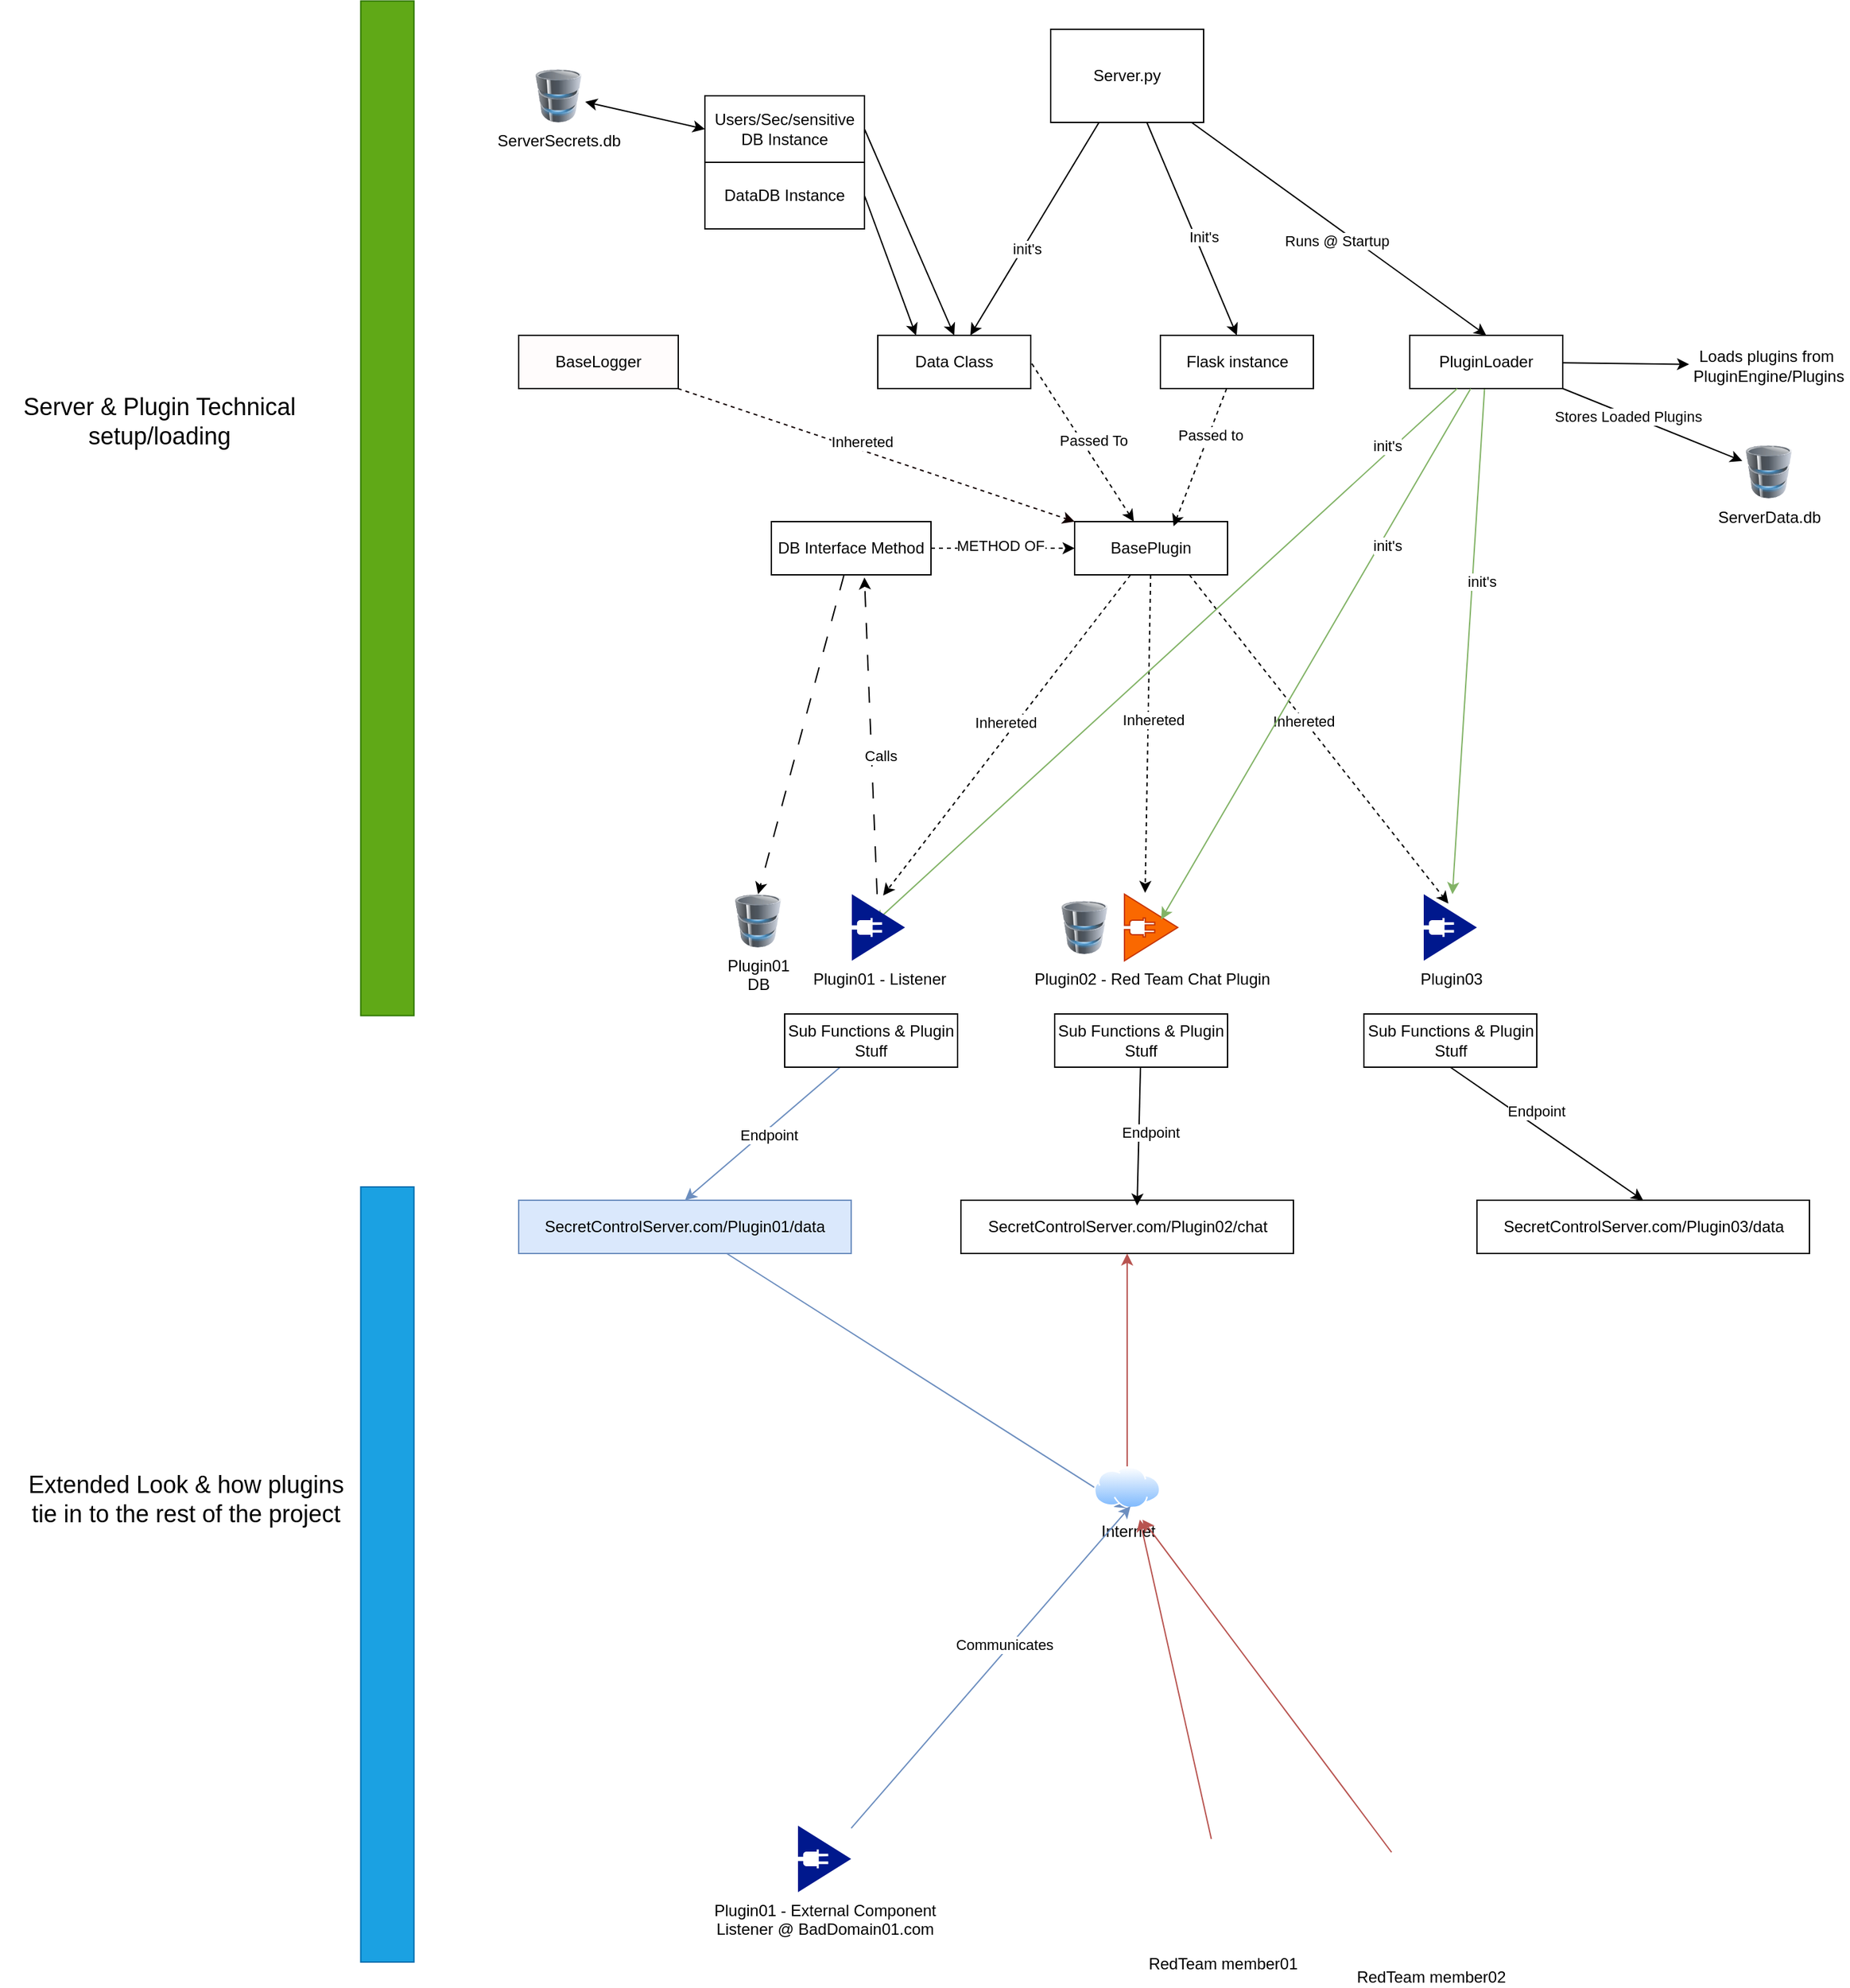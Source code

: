 <mxfile version="22.0.0" type="device">
  <diagram name="Page-1" id="olCBzryS_kYfZVr9c0KA">
    <mxGraphModel dx="1999" dy="2151" grid="1" gridSize="10" guides="1" tooltips="1" connect="1" arrows="1" fold="1" page="1" pageScale="1" pageWidth="850" pageHeight="1100" math="0" shadow="0">
      <root>
        <mxCell id="0" />
        <mxCell id="1" parent="0" />
        <mxCell id="hdgHxHH95V__kCnSBClU-19" style="rounded=0;orthogonalLoop=1;jettySize=auto;html=1;" parent="1" source="hdgHxHH95V__kCnSBClU-1" target="hdgHxHH95V__kCnSBClU-5" edge="1">
          <mxGeometry relative="1" as="geometry" />
        </mxCell>
        <mxCell id="hdgHxHH95V__kCnSBClU-21" value="init&#39;s" style="edgeLabel;html=1;align=center;verticalAlign=middle;resizable=0;points=[];" parent="hdgHxHH95V__kCnSBClU-19" vertex="1" connectable="0">
          <mxGeometry x="0.179" y="2" relative="1" as="geometry">
            <mxPoint x="1" as="offset" />
          </mxGeometry>
        </mxCell>
        <mxCell id="hdgHxHH95V__kCnSBClU-24" style="rounded=0;orthogonalLoop=1;jettySize=auto;html=1;entryX=0.5;entryY=0;entryDx=0;entryDy=0;" parent="1" source="hdgHxHH95V__kCnSBClU-1" target="hdgHxHH95V__kCnSBClU-22" edge="1">
          <mxGeometry relative="1" as="geometry" />
        </mxCell>
        <mxCell id="hdgHxHH95V__kCnSBClU-25" value="Init&#39;s" style="edgeLabel;html=1;align=center;verticalAlign=middle;resizable=0;points=[];" parent="hdgHxHH95V__kCnSBClU-24" vertex="1" connectable="0">
          <mxGeometry x="0.102" y="6" relative="1" as="geometry">
            <mxPoint as="offset" />
          </mxGeometry>
        </mxCell>
        <mxCell id="hdgHxHH95V__kCnSBClU-33" style="rounded=0;orthogonalLoop=1;jettySize=auto;html=1;entryX=0.5;entryY=0;entryDx=0;entryDy=0;" parent="1" source="hdgHxHH95V__kCnSBClU-1" target="hdgHxHH95V__kCnSBClU-7" edge="1">
          <mxGeometry relative="1" as="geometry" />
        </mxCell>
        <mxCell id="hdgHxHH95V__kCnSBClU-34" value="Runs @ Startup" style="edgeLabel;html=1;align=center;verticalAlign=middle;resizable=0;points=[];" parent="hdgHxHH95V__kCnSBClU-33" vertex="1" connectable="0">
          <mxGeometry x="0.023" y="-8" relative="1" as="geometry">
            <mxPoint as="offset" />
          </mxGeometry>
        </mxCell>
        <mxCell id="hdgHxHH95V__kCnSBClU-1" value="Server.py" style="rounded=0;whiteSpace=wrap;html=1;" parent="1" vertex="1">
          <mxGeometry x="340" y="-110" width="115" height="70" as="geometry" />
        </mxCell>
        <mxCell id="hdgHxHH95V__kCnSBClU-3" value="Plugin02 - Red Team Chat Plugin" style="sketch=0;aspect=fixed;pointerEvents=1;shadow=0;dashed=0;html=1;strokeColor=#C73500;labelPosition=center;verticalLabelPosition=bottom;verticalAlign=top;align=center;fillColor=#fa6800;shape=mxgraph.mscae.enterprise.plug_and_play;fontColor=#000000;" parent="1" vertex="1">
          <mxGeometry x="395.5" y="540" width="40" height="50" as="geometry" />
        </mxCell>
        <mxCell id="hdgHxHH95V__kCnSBClU-4" value="Plugin03" style="sketch=0;aspect=fixed;pointerEvents=1;shadow=0;dashed=0;html=1;strokeColor=none;labelPosition=center;verticalLabelPosition=bottom;verticalAlign=top;align=center;fillColor=#00188D;shape=mxgraph.mscae.enterprise.plug_and_play" parent="1" vertex="1">
          <mxGeometry x="620.5" y="540" width="40" height="50" as="geometry" />
        </mxCell>
        <mxCell id="hdgHxHH95V__kCnSBClU-5" value="Data Class" style="rounded=0;whiteSpace=wrap;html=1;" parent="1" vertex="1">
          <mxGeometry x="210" y="120" width="115" height="40" as="geometry" />
        </mxCell>
        <mxCell id="hdgHxHH95V__kCnSBClU-12" style="rounded=0;orthogonalLoop=1;jettySize=auto;html=1;entryX=1;entryY=0.5;entryDx=0;entryDy=0;dashed=1;endArrow=none;endFill=0;startArrow=classic;startFill=1;" parent="1" source="hdgHxHH95V__kCnSBClU-6" target="hdgHxHH95V__kCnSBClU-5" edge="1">
          <mxGeometry relative="1" as="geometry" />
        </mxCell>
        <mxCell id="hdgHxHH95V__kCnSBClU-20" value="Passed To" style="edgeLabel;html=1;align=center;verticalAlign=middle;resizable=0;points=[];" parent="hdgHxHH95V__kCnSBClU-12" vertex="1" connectable="0">
          <mxGeometry x="-0.038" y="-7" relative="1" as="geometry">
            <mxPoint as="offset" />
          </mxGeometry>
        </mxCell>
        <mxCell id="hdgHxHH95V__kCnSBClU-6" value="BasePlugin" style="rounded=0;whiteSpace=wrap;html=1;" parent="1" vertex="1">
          <mxGeometry x="358" y="260" width="115" height="40" as="geometry" />
        </mxCell>
        <mxCell id="hdgHxHH95V__kCnSBClU-29" style="rounded=0;orthogonalLoop=1;jettySize=auto;html=1;fillColor=#d5e8d4;strokeColor=#82b366;" parent="1" source="hdgHxHH95V__kCnSBClU-7" target="hdgHxHH95V__kCnSBClU-4" edge="1">
          <mxGeometry relative="1" as="geometry" />
        </mxCell>
        <mxCell id="hdgHxHH95V__kCnSBClU-32" value="init&#39;s" style="edgeLabel;html=1;align=center;verticalAlign=middle;resizable=0;points=[];" parent="hdgHxHH95V__kCnSBClU-29" vertex="1" connectable="0">
          <mxGeometry x="-0.242" y="7" relative="1" as="geometry">
            <mxPoint as="offset" />
          </mxGeometry>
        </mxCell>
        <mxCell id="hdgHxHH95V__kCnSBClU-40" style="rounded=0;orthogonalLoop=1;jettySize=auto;html=1;" parent="1" source="hdgHxHH95V__kCnSBClU-7" target="hdgHxHH95V__kCnSBClU-39" edge="1">
          <mxGeometry relative="1" as="geometry" />
        </mxCell>
        <mxCell id="hdgHxHH95V__kCnSBClU-7" value="PluginLoader" style="rounded=0;whiteSpace=wrap;html=1;" parent="1" vertex="1">
          <mxGeometry x="610" y="120" width="115" height="40" as="geometry" />
        </mxCell>
        <mxCell id="hdgHxHH95V__kCnSBClU-13" style="rounded=0;orthogonalLoop=1;jettySize=auto;html=1;entryX=0.588;entryY=0.02;entryDx=0;entryDy=0;entryPerimeter=0;dashed=1;startArrow=none;startFill=0;" parent="1" source="hdgHxHH95V__kCnSBClU-6" target="hdgHxHH95V__kCnSBClU-2" edge="1">
          <mxGeometry relative="1" as="geometry" />
        </mxCell>
        <mxCell id="hdgHxHH95V__kCnSBClU-16" value="Inhereted" style="edgeLabel;html=1;align=center;verticalAlign=middle;resizable=0;points=[];" parent="hdgHxHH95V__kCnSBClU-13" vertex="1" connectable="0">
          <mxGeometry x="-0.045" y="-7" relative="1" as="geometry">
            <mxPoint as="offset" />
          </mxGeometry>
        </mxCell>
        <mxCell id="hdgHxHH95V__kCnSBClU-14" style="rounded=0;orthogonalLoop=1;jettySize=auto;html=1;entryX=0.388;entryY=-0.02;entryDx=0;entryDy=0;entryPerimeter=0;dashed=1;startArrow=none;startFill=0;" parent="1" source="hdgHxHH95V__kCnSBClU-6" target="hdgHxHH95V__kCnSBClU-3" edge="1">
          <mxGeometry relative="1" as="geometry" />
        </mxCell>
        <mxCell id="hdgHxHH95V__kCnSBClU-17" value="Inhereted" style="edgeLabel;html=1;align=center;verticalAlign=middle;resizable=0;points=[];" parent="hdgHxHH95V__kCnSBClU-14" vertex="1" connectable="0">
          <mxGeometry x="-0.09" y="3" relative="1" as="geometry">
            <mxPoint as="offset" />
          </mxGeometry>
        </mxCell>
        <mxCell id="hdgHxHH95V__kCnSBClU-15" style="rounded=0;orthogonalLoop=1;jettySize=auto;html=1;exitX=0.75;exitY=1;exitDx=0;exitDy=0;entryX=0.463;entryY=0.14;entryDx=0;entryDy=0;entryPerimeter=0;dashed=1;startArrow=none;startFill=0;" parent="1" source="hdgHxHH95V__kCnSBClU-6" target="hdgHxHH95V__kCnSBClU-4" edge="1">
          <mxGeometry relative="1" as="geometry" />
        </mxCell>
        <mxCell id="hdgHxHH95V__kCnSBClU-18" value="Inhereted" style="edgeLabel;html=1;align=center;verticalAlign=middle;resizable=0;points=[];" parent="hdgHxHH95V__kCnSBClU-15" vertex="1" connectable="0">
          <mxGeometry x="-0.117" y="-1" relative="1" as="geometry">
            <mxPoint as="offset" />
          </mxGeometry>
        </mxCell>
        <mxCell id="hdgHxHH95V__kCnSBClU-22" value="Flask instance" style="rounded=0;whiteSpace=wrap;html=1;" parent="1" vertex="1">
          <mxGeometry x="422.5" y="120" width="115" height="40" as="geometry" />
        </mxCell>
        <mxCell id="hdgHxHH95V__kCnSBClU-23" style="rounded=0;orthogonalLoop=1;jettySize=auto;html=1;entryX=0.647;entryY=0.088;entryDx=0;entryDy=0;entryPerimeter=0;dashed=1;" parent="1" source="hdgHxHH95V__kCnSBClU-22" target="hdgHxHH95V__kCnSBClU-6" edge="1">
          <mxGeometry relative="1" as="geometry" />
        </mxCell>
        <mxCell id="hdgHxHH95V__kCnSBClU-26" value="Passed to" style="edgeLabel;html=1;align=center;verticalAlign=middle;resizable=0;points=[];" parent="hdgHxHH95V__kCnSBClU-23" vertex="1" connectable="0">
          <mxGeometry x="-0.342" y="1" relative="1" as="geometry">
            <mxPoint as="offset" />
          </mxGeometry>
        </mxCell>
        <mxCell id="hdgHxHH95V__kCnSBClU-27" style="rounded=0;orthogonalLoop=1;jettySize=auto;html=1;entryX=0.438;entryY=0.42;entryDx=0;entryDy=0;entryPerimeter=0;fillColor=#d5e8d4;strokeColor=#82b366;" parent="1" source="hdgHxHH95V__kCnSBClU-7" target="hdgHxHH95V__kCnSBClU-2" edge="1">
          <mxGeometry relative="1" as="geometry" />
        </mxCell>
        <mxCell id="hdgHxHH95V__kCnSBClU-30" value="init&#39;s" style="edgeLabel;html=1;align=center;verticalAlign=middle;resizable=0;points=[];" parent="hdgHxHH95V__kCnSBClU-27" vertex="1" connectable="0">
          <mxGeometry x="-0.771" y="-4" relative="1" as="geometry">
            <mxPoint as="offset" />
          </mxGeometry>
        </mxCell>
        <mxCell id="hdgHxHH95V__kCnSBClU-28" style="rounded=0;orthogonalLoop=1;jettySize=auto;html=1;entryX=0.688;entryY=0.38;entryDx=0;entryDy=0;entryPerimeter=0;fillColor=#d5e8d4;strokeColor=#82b366;" parent="1" source="hdgHxHH95V__kCnSBClU-7" target="hdgHxHH95V__kCnSBClU-3" edge="1">
          <mxGeometry relative="1" as="geometry" />
        </mxCell>
        <mxCell id="hdgHxHH95V__kCnSBClU-31" value="init&#39;s" style="edgeLabel;html=1;align=center;verticalAlign=middle;resizable=0;points=[];" parent="hdgHxHH95V__kCnSBClU-28" vertex="1" connectable="0">
          <mxGeometry x="-0.421" y="5" relative="1" as="geometry">
            <mxPoint as="offset" />
          </mxGeometry>
        </mxCell>
        <mxCell id="ZEp8uU83ZjOSxmy_8YBV-2" style="rounded=0;orthogonalLoop=1;jettySize=auto;html=1;entryX=0.5;entryY=0;entryDx=0;entryDy=0;fillColor=#dae8fc;strokeColor=#6c8ebf;" parent="1" source="hdgHxHH95V__kCnSBClU-35" target="ZEp8uU83ZjOSxmy_8YBV-1" edge="1">
          <mxGeometry relative="1" as="geometry" />
        </mxCell>
        <mxCell id="ZEp8uU83ZjOSxmy_8YBV-19" value="Endpoint" style="edgeLabel;html=1;align=center;verticalAlign=middle;resizable=0;points=[];" parent="ZEp8uU83ZjOSxmy_8YBV-2" vertex="1" connectable="0">
          <mxGeometry x="-0.041" y="4" relative="1" as="geometry">
            <mxPoint x="-1" as="offset" />
          </mxGeometry>
        </mxCell>
        <mxCell id="hdgHxHH95V__kCnSBClU-35" value="Sub Functions &amp;amp; Plugin Stuff" style="rounded=0;whiteSpace=wrap;html=1;" parent="1" vertex="1">
          <mxGeometry x="140" y="630" width="130" height="40" as="geometry" />
        </mxCell>
        <mxCell id="hdgHxHH95V__kCnSBClU-36" value="Sub Functions &amp;amp; Plugin Stuff" style="rounded=0;whiteSpace=wrap;html=1;" parent="1" vertex="1">
          <mxGeometry x="343" y="630" width="130" height="40" as="geometry" />
        </mxCell>
        <mxCell id="ZEp8uU83ZjOSxmy_8YBV-5" style="rounded=0;orthogonalLoop=1;jettySize=auto;html=1;exitX=0.5;exitY=1;exitDx=0;exitDy=0;entryX=0.5;entryY=0;entryDx=0;entryDy=0;" parent="1" source="hdgHxHH95V__kCnSBClU-37" target="ZEp8uU83ZjOSxmy_8YBV-4" edge="1">
          <mxGeometry relative="1" as="geometry" />
        </mxCell>
        <mxCell id="ZEp8uU83ZjOSxmy_8YBV-21" value="Endpoint" style="edgeLabel;html=1;align=center;verticalAlign=middle;resizable=0;points=[];" parent="ZEp8uU83ZjOSxmy_8YBV-5" vertex="1" connectable="0">
          <mxGeometry x="-0.177" y="10" relative="1" as="geometry">
            <mxPoint x="-1" as="offset" />
          </mxGeometry>
        </mxCell>
        <mxCell id="hdgHxHH95V__kCnSBClU-37" value="Sub Functions &amp;amp; Plugin Stuff" style="rounded=0;whiteSpace=wrap;html=1;" parent="1" vertex="1">
          <mxGeometry x="575.5" y="630" width="130" height="40" as="geometry" />
        </mxCell>
        <mxCell id="hdgHxHH95V__kCnSBClU-2" value="Plugin01 - Listener" style="sketch=0;aspect=fixed;pointerEvents=1;shadow=0;dashed=0;html=1;strokeColor=none;labelPosition=center;verticalLabelPosition=bottom;verticalAlign=top;align=center;fillColor=#00188D;shape=mxgraph.mscae.enterprise.plug_and_play" parent="1" vertex="1">
          <mxGeometry x="190.5" y="540" width="40" height="50" as="geometry" />
        </mxCell>
        <mxCell id="hdgHxHH95V__kCnSBClU-39" value="Loads plugins from&amp;nbsp;&lt;br&gt;PluginEngine/Plugins" style="text;html=1;strokeColor=none;fillColor=none;align=center;verticalAlign=middle;whiteSpace=wrap;rounded=0;" parent="1" vertex="1">
          <mxGeometry x="820" y="127.5" width="120" height="30" as="geometry" />
        </mxCell>
        <mxCell id="ZEp8uU83ZjOSxmy_8YBV-8" style="rounded=0;orthogonalLoop=1;jettySize=auto;html=1;entryX=0.5;entryY=1;entryDx=0;entryDy=0;fillColor=#dae8fc;strokeColor=#6c8ebf;" parent="1" source="ZEp8uU83ZjOSxmy_8YBV-1" target="ZEp8uU83ZjOSxmy_8YBV-7" edge="1">
          <mxGeometry relative="1" as="geometry" />
        </mxCell>
        <mxCell id="ZEp8uU83ZjOSxmy_8YBV-1" value="SecretControlServer.com/Plugin01/data" style="rounded=0;whiteSpace=wrap;html=1;fillColor=#dae8fc;strokeColor=#6c8ebf;" parent="1" vertex="1">
          <mxGeometry x="-60" y="770" width="250" height="40" as="geometry" />
        </mxCell>
        <mxCell id="ZEp8uU83ZjOSxmy_8YBV-3" value="SecretControlServer.com/Plugin02/chat" style="rounded=0;whiteSpace=wrap;html=1;" parent="1" vertex="1">
          <mxGeometry x="272.5" y="770" width="250" height="40" as="geometry" />
        </mxCell>
        <mxCell id="ZEp8uU83ZjOSxmy_8YBV-4" value="SecretControlServer.com/Plugin03/data" style="rounded=0;whiteSpace=wrap;html=1;" parent="1" vertex="1">
          <mxGeometry x="660.5" y="770" width="250" height="40" as="geometry" />
        </mxCell>
        <mxCell id="ZEp8uU83ZjOSxmy_8YBV-6" style="rounded=0;orthogonalLoop=1;jettySize=auto;html=1;entryX=0.53;entryY=0.1;entryDx=0;entryDy=0;entryPerimeter=0;" parent="1" source="hdgHxHH95V__kCnSBClU-36" target="ZEp8uU83ZjOSxmy_8YBV-3" edge="1">
          <mxGeometry relative="1" as="geometry" />
        </mxCell>
        <mxCell id="ZEp8uU83ZjOSxmy_8YBV-20" value="Endpoint" style="edgeLabel;html=1;align=center;verticalAlign=middle;resizable=0;points=[];" parent="ZEp8uU83ZjOSxmy_8YBV-6" vertex="1" connectable="0">
          <mxGeometry x="-0.064" y="8" relative="1" as="geometry">
            <mxPoint as="offset" />
          </mxGeometry>
        </mxCell>
        <mxCell id="ZEp8uU83ZjOSxmy_8YBV-24" style="edgeStyle=orthogonalEdgeStyle;rounded=0;orthogonalLoop=1;jettySize=auto;html=1;entryX=0.5;entryY=1;entryDx=0;entryDy=0;fillColor=#f8cecc;strokeColor=#b85450;" parent="1" source="ZEp8uU83ZjOSxmy_8YBV-7" target="ZEp8uU83ZjOSxmy_8YBV-3" edge="1">
          <mxGeometry relative="1" as="geometry" />
        </mxCell>
        <mxCell id="ZEp8uU83ZjOSxmy_8YBV-7" value="Internet" style="image;aspect=fixed;perimeter=ellipsePerimeter;html=1;align=center;shadow=0;dashed=0;spacingTop=3;image=img/lib/active_directory/internet_cloud.svg;" parent="1" vertex="1">
          <mxGeometry x="372.5" y="970" width="50" height="31.5" as="geometry" />
        </mxCell>
        <mxCell id="ZEp8uU83ZjOSxmy_8YBV-13" style="rounded=0;orthogonalLoop=1;jettySize=auto;html=1;fillColor=#dae8fc;strokeColor=#6c8ebf;" parent="1" source="ZEp8uU83ZjOSxmy_8YBV-10" edge="1">
          <mxGeometry relative="1" as="geometry">
            <mxPoint x="400" y="1000.0" as="targetPoint" />
          </mxGeometry>
        </mxCell>
        <mxCell id="ZEp8uU83ZjOSxmy_8YBV-14" value="Communicates" style="edgeLabel;html=1;align=center;verticalAlign=middle;resizable=0;points=[];" parent="ZEp8uU83ZjOSxmy_8YBV-13" vertex="1" connectable="0">
          <mxGeometry x="0.117" y="4" relative="1" as="geometry">
            <mxPoint as="offset" />
          </mxGeometry>
        </mxCell>
        <mxCell id="ZEp8uU83ZjOSxmy_8YBV-10" value="Plugin01 - External Component&lt;br&gt;Listener @ BadDomain01.com&lt;br&gt;" style="sketch=0;aspect=fixed;pointerEvents=1;shadow=0;dashed=0;html=1;strokeColor=none;labelPosition=center;verticalLabelPosition=bottom;verticalAlign=top;align=center;fillColor=#00188D;shape=mxgraph.mscae.enterprise.plug_and_play" parent="1" vertex="1">
          <mxGeometry x="150" y="1240" width="40" height="50" as="geometry" />
        </mxCell>
        <mxCell id="ZEp8uU83ZjOSxmy_8YBV-22" value="RedTeam member01" style="shape=image;verticalLabelPosition=bottom;labelBackgroundColor=default;verticalAlign=top;aspect=fixed;imageAspect=0;image=https://www.pngall.com/wp-content/uploads/3/Hacker-PNG-High-Quality-Image.png;" parent="1" vertex="1">
          <mxGeometry x="435.5" y="1250" width="68.5" height="79.88" as="geometry" />
        </mxCell>
        <mxCell id="ZEp8uU83ZjOSxmy_8YBV-23" style="rounded=0;orthogonalLoop=1;jettySize=auto;html=1;entryX=0.69;entryY=1.27;entryDx=0;entryDy=0;entryPerimeter=0;fillColor=#f8cecc;strokeColor=#b85450;" parent="1" source="ZEp8uU83ZjOSxmy_8YBV-22" target="ZEp8uU83ZjOSxmy_8YBV-7" edge="1">
          <mxGeometry relative="1" as="geometry" />
        </mxCell>
        <mxCell id="ZEp8uU83ZjOSxmy_8YBV-25" value="RedTeam member02" style="shape=image;verticalLabelPosition=bottom;labelBackgroundColor=default;verticalAlign=top;aspect=fixed;imageAspect=0;image=https://www.pngall.com/wp-content/uploads/3/Hacker-PNG-High-Quality-Image.png;" parent="1" vertex="1">
          <mxGeometry x="592" y="1260" width="68.5" height="79.88" as="geometry" />
        </mxCell>
        <mxCell id="ZEp8uU83ZjOSxmy_8YBV-26" style="rounded=0;orthogonalLoop=1;jettySize=auto;html=1;entryX=0.73;entryY=1.27;entryDx=0;entryDy=0;entryPerimeter=0;fillColor=#f8cecc;strokeColor=#b85450;" parent="1" source="ZEp8uU83ZjOSxmy_8YBV-25" target="ZEp8uU83ZjOSxmy_8YBV-7" edge="1">
          <mxGeometry relative="1" as="geometry" />
        </mxCell>
        <mxCell id="ZEp8uU83ZjOSxmy_8YBV-27" value="" style="rounded=0;whiteSpace=wrap;html=1;rotation=90;fillColor=#1ba1e2;fontColor=#ffffff;strokeColor=#006EAF;" parent="1" vertex="1">
          <mxGeometry x="-450" y="1031.25" width="582.5" height="40" as="geometry" />
        </mxCell>
        <mxCell id="ZEp8uU83ZjOSxmy_8YBV-29" value="&lt;font style=&quot;font-size: 18px;&quot;&gt;Extended Look &amp;amp; how plugins tie in to the rest of the project&lt;/font&gt;" style="text;html=1;strokeColor=none;fillColor=none;align=center;verticalAlign=middle;whiteSpace=wrap;rounded=0;rotation=0;" parent="1" vertex="1">
          <mxGeometry x="-430" y="980" width="240" height="30" as="geometry" />
        </mxCell>
        <mxCell id="ZEp8uU83ZjOSxmy_8YBV-30" value="" style="rounded=0;whiteSpace=wrap;html=1;rotation=90;fillColor=#60a917;fontColor=#ffffff;strokeColor=#2D7600;" parent="1" vertex="1">
          <mxGeometry x="-540" y="230" width="762.5" height="40" as="geometry" />
        </mxCell>
        <mxCell id="ZEp8uU83ZjOSxmy_8YBV-31" value="&lt;font style=&quot;font-size: 18px;&quot;&gt;Server &amp;amp; Plugin Technical setup/loading&lt;/font&gt;" style="text;html=1;strokeColor=none;fillColor=none;align=center;verticalAlign=middle;whiteSpace=wrap;rounded=0;rotation=0;" parent="1" vertex="1">
          <mxGeometry x="-450" y="170" width="240" height="30" as="geometry" />
        </mxCell>
        <mxCell id="BwGgQY1d6kQw9cjaSGaH-3" style="rounded=0;orthogonalLoop=1;jettySize=auto;html=1;exitX=1;exitY=0.5;exitDx=0;exitDy=0;entryX=0.5;entryY=0;entryDx=0;entryDy=0;" edge="1" parent="1" source="BwGgQY1d6kQw9cjaSGaH-1" target="hdgHxHH95V__kCnSBClU-5">
          <mxGeometry relative="1" as="geometry" />
        </mxCell>
        <mxCell id="BwGgQY1d6kQw9cjaSGaH-1" value="Users/Sec/sensitive DB Instance" style="rounded=0;whiteSpace=wrap;html=1;" vertex="1" parent="1">
          <mxGeometry x="80" y="-60" width="120" height="50" as="geometry" />
        </mxCell>
        <mxCell id="BwGgQY1d6kQw9cjaSGaH-4" style="rounded=0;orthogonalLoop=1;jettySize=auto;html=1;exitX=1;exitY=0.5;exitDx=0;exitDy=0;entryX=0.25;entryY=0;entryDx=0;entryDy=0;" edge="1" parent="1" source="BwGgQY1d6kQw9cjaSGaH-2" target="hdgHxHH95V__kCnSBClU-5">
          <mxGeometry relative="1" as="geometry">
            <mxPoint x="230" y="180" as="targetPoint" />
          </mxGeometry>
        </mxCell>
        <mxCell id="BwGgQY1d6kQw9cjaSGaH-2" value="DataDB Instance" style="rounded=0;whiteSpace=wrap;html=1;" vertex="1" parent="1">
          <mxGeometry x="80" y="-10" width="120" height="50" as="geometry" />
        </mxCell>
        <mxCell id="BwGgQY1d6kQw9cjaSGaH-6" style="rounded=0;orthogonalLoop=1;jettySize=auto;html=1;entryX=0;entryY=0.5;entryDx=0;entryDy=0;dashed=1;" edge="1" parent="1" source="BwGgQY1d6kQw9cjaSGaH-5" target="hdgHxHH95V__kCnSBClU-6">
          <mxGeometry relative="1" as="geometry" />
        </mxCell>
        <mxCell id="BwGgQY1d6kQw9cjaSGaH-13" value="METHOD OF" style="edgeLabel;html=1;align=center;verticalAlign=middle;resizable=0;points=[];" vertex="1" connectable="0" parent="BwGgQY1d6kQw9cjaSGaH-6">
          <mxGeometry x="-0.037" y="2" relative="1" as="geometry">
            <mxPoint as="offset" />
          </mxGeometry>
        </mxCell>
        <mxCell id="BwGgQY1d6kQw9cjaSGaH-11" style="rounded=0;orthogonalLoop=1;jettySize=auto;html=1;entryX=0.5;entryY=0;entryDx=0;entryDy=0;dashed=1;dashPattern=12 12;" edge="1" parent="1" source="BwGgQY1d6kQw9cjaSGaH-5" target="BwGgQY1d6kQw9cjaSGaH-7">
          <mxGeometry relative="1" as="geometry" />
        </mxCell>
        <mxCell id="BwGgQY1d6kQw9cjaSGaH-5" value="DB Interface Method" style="rounded=0;whiteSpace=wrap;html=1;" vertex="1" parent="1">
          <mxGeometry x="130" y="260" width="120" height="40" as="geometry" />
        </mxCell>
        <mxCell id="BwGgQY1d6kQw9cjaSGaH-7" value="Plugin01&lt;br&gt;DB" style="image;html=1;image=img/lib/clip_art/computers/Database_128x128.png" vertex="1" parent="1">
          <mxGeometry x="100" y="540" width="40" height="40" as="geometry" />
        </mxCell>
        <mxCell id="BwGgQY1d6kQw9cjaSGaH-8" value="" style="image;html=1;image=img/lib/clip_art/computers/Database_128x128.png" vertex="1" parent="1">
          <mxGeometry x="345.5" y="545" width="40" height="40" as="geometry" />
        </mxCell>
        <mxCell id="BwGgQY1d6kQw9cjaSGaH-10" style="rounded=0;orthogonalLoop=1;jettySize=auto;html=1;entryX=0.583;entryY=1.05;entryDx=0;entryDy=0;entryPerimeter=0;dashed=1;dashPattern=12 12;" edge="1" parent="1" source="hdgHxHH95V__kCnSBClU-2" target="BwGgQY1d6kQw9cjaSGaH-5">
          <mxGeometry relative="1" as="geometry" />
        </mxCell>
        <mxCell id="BwGgQY1d6kQw9cjaSGaH-12" value="Calls" style="edgeLabel;html=1;align=center;verticalAlign=middle;resizable=0;points=[];" vertex="1" connectable="0" parent="BwGgQY1d6kQw9cjaSGaH-10">
          <mxGeometry x="-0.128" y="-6" relative="1" as="geometry">
            <mxPoint as="offset" />
          </mxGeometry>
        </mxCell>
        <mxCell id="BwGgQY1d6kQw9cjaSGaH-16" style="rounded=0;orthogonalLoop=1;jettySize=auto;html=1;entryX=0;entryY=0;entryDx=0;entryDy=0;dashed=1;fillColor=#e51400;strokeColor=#120000;" edge="1" parent="1" source="BwGgQY1d6kQw9cjaSGaH-15" target="hdgHxHH95V__kCnSBClU-6">
          <mxGeometry relative="1" as="geometry" />
        </mxCell>
        <mxCell id="BwGgQY1d6kQw9cjaSGaH-17" value="Inhereted" style="edgeLabel;html=1;align=center;verticalAlign=middle;resizable=0;points=[];" vertex="1" connectable="0" parent="BwGgQY1d6kQw9cjaSGaH-16">
          <mxGeometry x="-0.083" y="7" relative="1" as="geometry">
            <mxPoint x="-1" as="offset" />
          </mxGeometry>
        </mxCell>
        <mxCell id="BwGgQY1d6kQw9cjaSGaH-15" value="BaseLogger" style="rounded=0;whiteSpace=wrap;html=1;fillColor=#FFFCFC;" vertex="1" parent="1">
          <mxGeometry x="-60" y="120" width="120" height="40" as="geometry" />
        </mxCell>
        <mxCell id="BwGgQY1d6kQw9cjaSGaH-19" style="rounded=0;orthogonalLoop=1;jettySize=auto;html=1;entryX=1;entryY=1;entryDx=0;entryDy=0;startArrow=classic;startFill=1;endArrow=none;endFill=0;" edge="1" parent="1" source="BwGgQY1d6kQw9cjaSGaH-18" target="hdgHxHH95V__kCnSBClU-7">
          <mxGeometry relative="1" as="geometry" />
        </mxCell>
        <mxCell id="BwGgQY1d6kQw9cjaSGaH-20" value="Stores Loaded Plugins" style="edgeLabel;html=1;align=center;verticalAlign=middle;resizable=0;points=[];" vertex="1" connectable="0" parent="BwGgQY1d6kQw9cjaSGaH-19">
          <mxGeometry x="0.269" y="1" relative="1" as="geometry">
            <mxPoint as="offset" />
          </mxGeometry>
        </mxCell>
        <mxCell id="BwGgQY1d6kQw9cjaSGaH-18" value="ServerData.db" style="image;html=1;image=img/lib/clip_art/computers/Database_128x128.png" vertex="1" parent="1">
          <mxGeometry x="860" y="202.5" width="40" height="40" as="geometry" />
        </mxCell>
        <mxCell id="BwGgQY1d6kQw9cjaSGaH-23" style="rounded=0;orthogonalLoop=1;jettySize=auto;html=1;entryX=0;entryY=0.5;entryDx=0;entryDy=0;startArrow=classic;startFill=1;" edge="1" parent="1" source="BwGgQY1d6kQw9cjaSGaH-22" target="BwGgQY1d6kQw9cjaSGaH-1">
          <mxGeometry relative="1" as="geometry" />
        </mxCell>
        <mxCell id="BwGgQY1d6kQw9cjaSGaH-22" value="ServerSecrets.db" style="image;html=1;image=img/lib/clip_art/computers/Database_128x128.png" vertex="1" parent="1">
          <mxGeometry x="-50" y="-80" width="40" height="40" as="geometry" />
        </mxCell>
      </root>
    </mxGraphModel>
  </diagram>
</mxfile>
